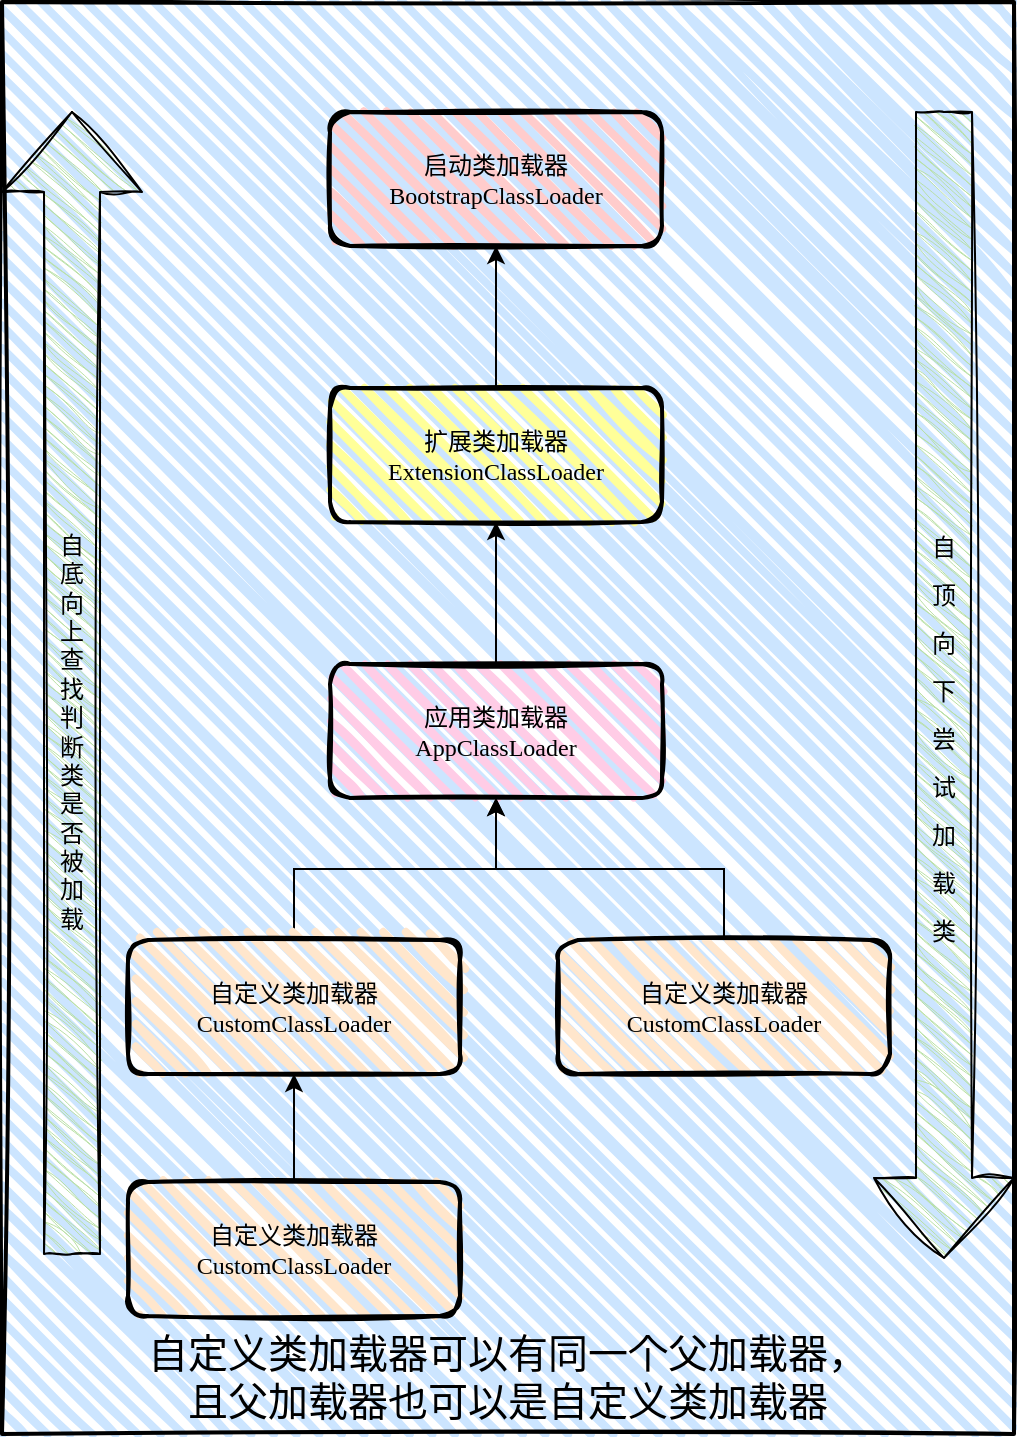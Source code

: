 <mxfile version="22.1.17" type="github">
  <diagram name="第 1 页" id="RVgRIpaS9BxMII-8VUlw">
    <mxGraphModel dx="1434" dy="746" grid="0" gridSize="10" guides="1" tooltips="1" connect="1" arrows="1" fold="1" page="1" pageScale="1" pageWidth="827" pageHeight="1169" math="0" shadow="0">
      <root>
        <mxCell id="0" />
        <mxCell id="1" parent="0" />
        <mxCell id="2MH4tSoX-UoO129UUxs2-1" value="" style="rounded=0;whiteSpace=wrap;html=1;strokeWidth=2;fillWeight=4;hachureGap=8;hachureAngle=45;fillColor=#CCE5FF;shadow=0;sketch=1;curveFitting=1;jiggle=2;glass=0;" vertex="1" parent="1">
          <mxGeometry x="156" y="57" width="506" height="716" as="geometry" />
        </mxCell>
        <mxCell id="2MH4tSoX-UoO129UUxs2-2" value="&lt;font face=&quot;Comic Sans MS&quot;&gt;启动类加载器&lt;br&gt;BootstrapClassLoader&lt;br&gt;&lt;/font&gt;" style="rounded=1;whiteSpace=wrap;html=1;strokeWidth=2;fillWeight=4;hachureGap=8;hachureAngle=45;fillColor=#FFCCCC;sketch=1;" vertex="1" parent="1">
          <mxGeometry x="320" y="112" width="166" height="67" as="geometry" />
        </mxCell>
        <mxCell id="2MH4tSoX-UoO129UUxs2-5" value="" style="edgeStyle=orthogonalEdgeStyle;rounded=0;orthogonalLoop=1;jettySize=auto;html=1;" edge="1" parent="1" source="2MH4tSoX-UoO129UUxs2-3" target="2MH4tSoX-UoO129UUxs2-2">
          <mxGeometry relative="1" as="geometry" />
        </mxCell>
        <mxCell id="2MH4tSoX-UoO129UUxs2-3" value="&lt;font face=&quot;Comic Sans MS&quot;&gt;扩展类加载器&lt;br&gt;ExtensionClassLoader&lt;br&gt;&lt;/font&gt;" style="rounded=1;whiteSpace=wrap;html=1;strokeWidth=2;fillWeight=4;hachureGap=8;hachureAngle=45;fillColor=#FFFF99;sketch=1;" vertex="1" parent="1">
          <mxGeometry x="320" y="250" width="166" height="67" as="geometry" />
        </mxCell>
        <mxCell id="2MH4tSoX-UoO129UUxs2-6" value="" style="edgeStyle=orthogonalEdgeStyle;rounded=0;orthogonalLoop=1;jettySize=auto;html=1;" edge="1" parent="1" source="2MH4tSoX-UoO129UUxs2-4" target="2MH4tSoX-UoO129UUxs2-3">
          <mxGeometry relative="1" as="geometry" />
        </mxCell>
        <mxCell id="2MH4tSoX-UoO129UUxs2-4" value="&lt;font face=&quot;Comic Sans MS&quot;&gt;应用类加载器&lt;br&gt;AppClassLoader&lt;br&gt;&lt;/font&gt;" style="rounded=1;whiteSpace=wrap;html=1;strokeWidth=2;fillWeight=4;hachureGap=8;hachureAngle=45;fillColor=#FFCCE6;sketch=1;" vertex="1" parent="1">
          <mxGeometry x="320" y="388" width="166" height="67" as="geometry" />
        </mxCell>
        <mxCell id="2MH4tSoX-UoO129UUxs2-9" value="" style="edgeStyle=orthogonalEdgeStyle;rounded=0;orthogonalLoop=1;jettySize=auto;html=1;" edge="1" parent="1" source="2MH4tSoX-UoO129UUxs2-7" target="2MH4tSoX-UoO129UUxs2-4">
          <mxGeometry relative="1" as="geometry" />
        </mxCell>
        <mxCell id="2MH4tSoX-UoO129UUxs2-7" value="&lt;font face=&quot;Comic Sans MS&quot;&gt;自定义类加载器&lt;br&gt;CustomClassLoader&lt;br&gt;&lt;/font&gt;" style="rounded=1;whiteSpace=wrap;html=1;strokeWidth=2;fillWeight=4;hachureGap=8;hachureAngle=45;fillColor=#FFE6CC;sketch=1;" vertex="1" parent="1">
          <mxGeometry x="219" y="526" width="166" height="67" as="geometry" />
        </mxCell>
        <mxCell id="2MH4tSoX-UoO129UUxs2-10" value="" style="edgeStyle=orthogonalEdgeStyle;rounded=0;orthogonalLoop=1;jettySize=auto;html=1;" edge="1" parent="1" source="2MH4tSoX-UoO129UUxs2-8" target="2MH4tSoX-UoO129UUxs2-4">
          <mxGeometry relative="1" as="geometry" />
        </mxCell>
        <mxCell id="2MH4tSoX-UoO129UUxs2-8" value="&lt;font face=&quot;Comic Sans MS&quot;&gt;自定义类加载器&lt;br&gt;CustomClassLoader&lt;br&gt;&lt;/font&gt;" style="rounded=1;whiteSpace=wrap;html=1;strokeWidth=2;fillWeight=4;hachureGap=8;hachureAngle=45;fillColor=#FFE6CC;sketch=1;" vertex="1" parent="1">
          <mxGeometry x="434" y="526" width="166" height="67" as="geometry" />
        </mxCell>
        <mxCell id="2MH4tSoX-UoO129UUxs2-12" value="" style="edgeStyle=orthogonalEdgeStyle;rounded=0;orthogonalLoop=1;jettySize=auto;html=1;" edge="1" parent="1" source="2MH4tSoX-UoO129UUxs2-11" target="2MH4tSoX-UoO129UUxs2-7">
          <mxGeometry relative="1" as="geometry" />
        </mxCell>
        <mxCell id="2MH4tSoX-UoO129UUxs2-11" value="&lt;font face=&quot;Comic Sans MS&quot;&gt;自定义类加载器&lt;br&gt;CustomClassLoader&lt;br&gt;&lt;/font&gt;" style="rounded=1;whiteSpace=wrap;html=1;strokeWidth=2;fillWeight=4;hachureGap=8;hachureAngle=45;fillColor=#FFE6CC;sketch=1;" vertex="1" parent="1">
          <mxGeometry x="219" y="647" width="166" height="67" as="geometry" />
        </mxCell>
        <mxCell id="2MH4tSoX-UoO129UUxs2-16" value="" style="html=1;shadow=0;dashed=0;align=center;verticalAlign=middle;shape=mxgraph.arrows2.arrow;dy=0.6;dx=40;direction=north;notch=0;sketch=1;curveFitting=1;jiggle=2;fillColor=#B9E0A5;" vertex="1" parent="1">
          <mxGeometry x="156" y="112" width="70" height="571" as="geometry" />
        </mxCell>
        <mxCell id="2MH4tSoX-UoO129UUxs2-17" value="&lt;font face=&quot;Comic Sans MS&quot;&gt;自底向上查找判断类是否被加载&lt;/font&gt;" style="text;html=1;strokeColor=none;fillColor=none;align=center;verticalAlign=middle;whiteSpace=wrap;rounded=0;" vertex="1" parent="1">
          <mxGeometry x="180" y="268.5" width="22" height="306" as="geometry" />
        </mxCell>
        <mxCell id="2MH4tSoX-UoO129UUxs2-18" value="" style="html=1;shadow=0;dashed=0;align=center;verticalAlign=middle;shape=mxgraph.arrows2.arrow;dy=0.6;dx=40;direction=south;notch=0;fillColor=#B9E0A5;sketch=1;curveFitting=1;jiggle=2;" vertex="1" parent="1">
          <mxGeometry x="592" y="112" width="70" height="573" as="geometry" />
        </mxCell>
        <mxCell id="2MH4tSoX-UoO129UUxs2-19" value="&lt;font style=&quot;font-size: 12px;&quot; face=&quot;Comic Sans MS&quot;&gt;自顶向下尝试加载类&lt;/font&gt;" style="text;html=1;strokeColor=none;fillColor=none;align=center;verticalAlign=middle;whiteSpace=wrap;rounded=0;fontSize=20;fontFamily=Architects Daughter;" vertex="1" parent="1">
          <mxGeometry x="618.25" y="293.5" width="17.5" height="256" as="geometry" />
        </mxCell>
        <mxCell id="2MH4tSoX-UoO129UUxs2-20" value="自定义类加载器可以有同一个父加载器，且父加载器也可以是自定义类加载器" style="text;html=1;strokeColor=none;fillColor=none;align=center;verticalAlign=middle;whiteSpace=wrap;rounded=0;fontSize=20;fontFamily=Architects Daughter;" vertex="1" parent="1">
          <mxGeometry x="221" y="721" width="376" height="46" as="geometry" />
        </mxCell>
      </root>
    </mxGraphModel>
  </diagram>
</mxfile>
